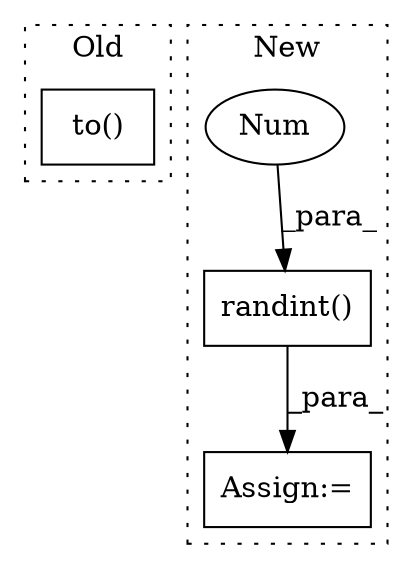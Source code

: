 digraph G {
subgraph cluster0 {
1 [label="to()" a="75" s="667,693" l="21,1" shape="box"];
label = "Old";
style="dotted";
}
subgraph cluster1 {
2 [label="randint()" a="75" s="583,606" l="15,1" shape="box"];
3 [label="Assign:=" a="68" s="772" l="3" shape="box"];
4 [label="Num" a="76" s="598" l="3" shape="ellipse"];
label = "New";
style="dotted";
}
2 -> 3 [label="_para_"];
4 -> 2 [label="_para_"];
}